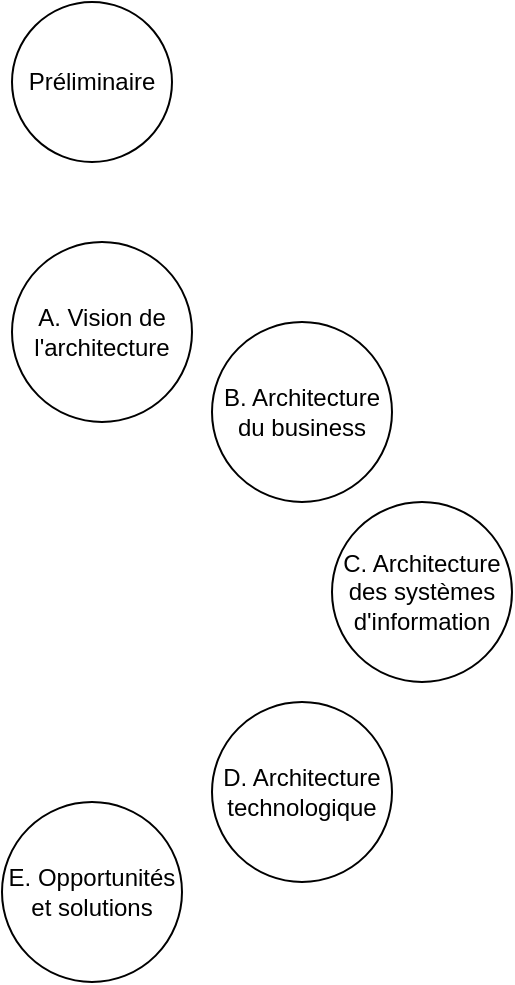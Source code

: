 <mxfile version="17.4.2" type="github">
  <diagram id="pNvfPRVyRMBlIW2FQfMe" name="Page-1">
    <mxGraphModel dx="1422" dy="724" grid="1" gridSize="10" guides="1" tooltips="1" connect="1" arrows="1" fold="1" page="1" pageScale="1" pageWidth="827" pageHeight="1169" math="0" shadow="0">
      <root>
        <mxCell id="0" />
        <mxCell id="1" parent="0" />
        <mxCell id="i-qEufYq4NpEQL3iPZyH-1" value="Préliminaire" style="ellipse;whiteSpace=wrap;html=1;aspect=fixed;" vertex="1" parent="1">
          <mxGeometry x="340" y="120" width="80" height="80" as="geometry" />
        </mxCell>
        <mxCell id="i-qEufYq4NpEQL3iPZyH-2" value="A. Vision de l&#39;architecture " style="ellipse;whiteSpace=wrap;html=1;aspect=fixed;" vertex="1" parent="1">
          <mxGeometry x="340" y="240" width="90" height="90" as="geometry" />
        </mxCell>
        <mxCell id="i-qEufYq4NpEQL3iPZyH-3" value="B. Architecture du business" style="ellipse;whiteSpace=wrap;html=1;aspect=fixed;" vertex="1" parent="1">
          <mxGeometry x="440" y="280" width="90" height="90" as="geometry" />
        </mxCell>
        <mxCell id="i-qEufYq4NpEQL3iPZyH-5" value="C. Architecture des systèmes d&#39;information" style="ellipse;whiteSpace=wrap;html=1;aspect=fixed;" vertex="1" parent="1">
          <mxGeometry x="500" y="370" width="90" height="90" as="geometry" />
        </mxCell>
        <mxCell id="i-qEufYq4NpEQL3iPZyH-6" value="D. Architecture technologique" style="ellipse;whiteSpace=wrap;html=1;aspect=fixed;" vertex="1" parent="1">
          <mxGeometry x="440" y="470" width="90" height="90" as="geometry" />
        </mxCell>
        <mxCell id="i-qEufYq4NpEQL3iPZyH-7" value="&lt;div&gt;E. Opportunités et solutions&lt;/div&gt;" style="ellipse;whiteSpace=wrap;html=1;aspect=fixed;" vertex="1" parent="1">
          <mxGeometry x="335" y="520" width="90" height="90" as="geometry" />
        </mxCell>
      </root>
    </mxGraphModel>
  </diagram>
</mxfile>
